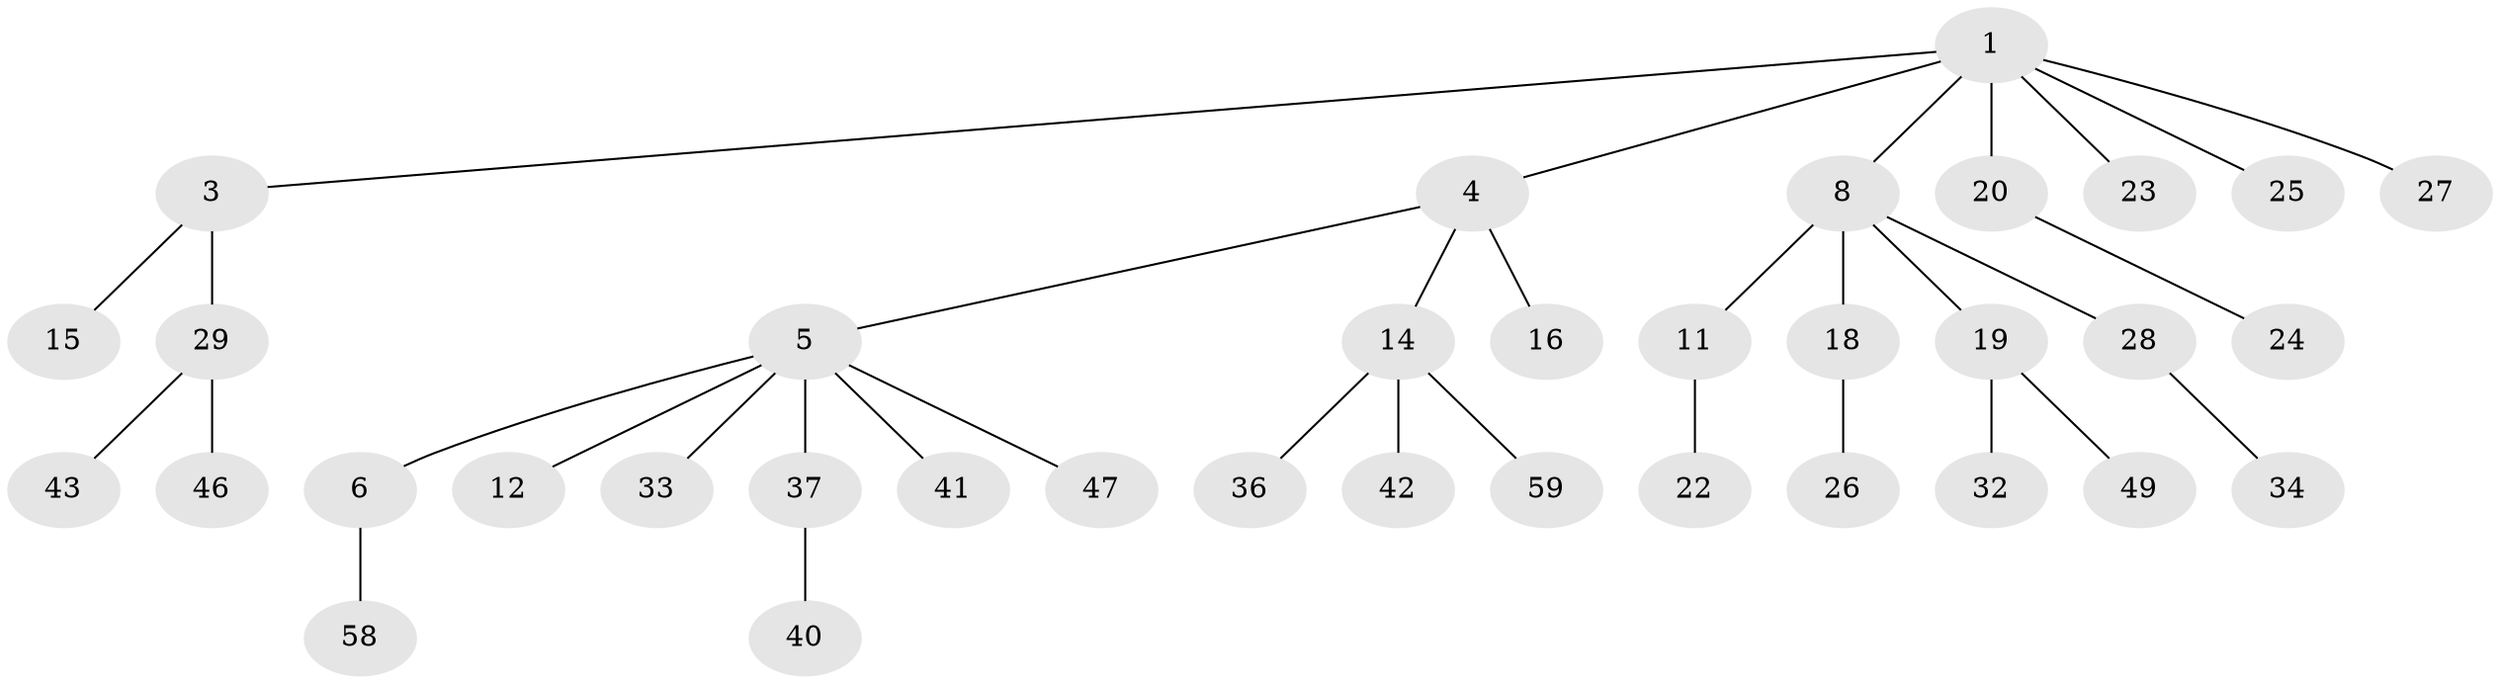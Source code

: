 // original degree distribution, {6: 0.03333333333333333, 3: 0.11666666666666667, 4: 0.08333333333333333, 7: 0.016666666666666666, 2: 0.15, 1: 0.5833333333333334, 5: 0.016666666666666666}
// Generated by graph-tools (version 1.1) at 2025/19/03/04/25 18:19:08]
// undirected, 36 vertices, 35 edges
graph export_dot {
graph [start="1"]
  node [color=gray90,style=filled];
  1 [super="+2"];
  3 [super="+10"];
  4 [super="+21+7"];
  5;
  6 [super="+45"];
  8 [super="+13"];
  11 [super="+57"];
  12;
  14;
  15;
  16;
  18;
  19;
  20;
  22;
  23 [super="+35+38+30"];
  24;
  25;
  26;
  27;
  28 [super="+60"];
  29;
  32;
  33;
  34;
  36;
  37;
  40;
  41;
  42;
  43;
  46;
  47;
  49;
  58;
  59;
  1 -- 3;
  1 -- 4;
  1 -- 20;
  1 -- 23;
  1 -- 27;
  1 -- 8;
  1 -- 25;
  3 -- 15;
  3 -- 29;
  4 -- 5;
  4 -- 14;
  4 -- 16;
  5 -- 6;
  5 -- 12;
  5 -- 33;
  5 -- 37;
  5 -- 41;
  5 -- 47;
  6 -- 58;
  8 -- 11;
  8 -- 19;
  8 -- 18;
  8 -- 28;
  11 -- 22;
  14 -- 36;
  14 -- 42;
  14 -- 59;
  18 -- 26;
  19 -- 32;
  19 -- 49;
  20 -- 24;
  28 -- 34;
  29 -- 43;
  29 -- 46;
  37 -- 40;
}
